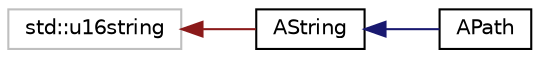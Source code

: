digraph "Graphical Class Hierarchy"
{
 // LATEX_PDF_SIZE
  edge [fontname="Helvetica",fontsize="10",labelfontname="Helvetica",labelfontsize="10"];
  node [fontname="Helvetica",fontsize="10",shape=record];
  rankdir="LR";
  Node1158 [label="std::u16string",height=0.2,width=0.4,color="grey75", fillcolor="white", style="filled",tooltip=" "];
  Node1158 -> Node0 [dir="back",color="firebrick4",fontsize="10",style="solid",fontname="Helvetica"];
  Node0 [label="AString",height=0.2,width=0.4,color="black", fillcolor="white", style="filled",URL="$classAString.html",tooltip="Represents a Unicode character string."];
  Node0 -> Node1 [dir="back",color="midnightblue",fontsize="10",style="solid",fontname="Helvetica"];
  Node1 [label="APath",height=0.2,width=0.4,color="black", fillcolor="white", style="filled",URL="$classAPath.html",tooltip="An add-on to AString with functions for working with the path."];
}
